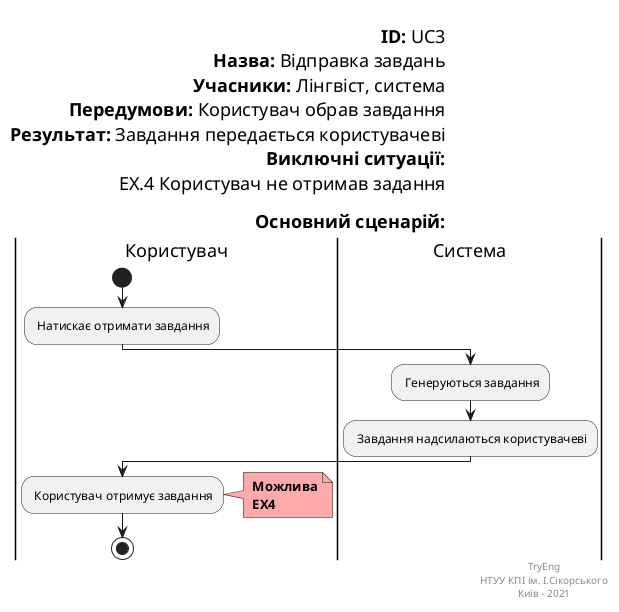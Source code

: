 @startuml
left header

        <font color=000 size=18><b>ID:</b> UC3
        <font color=000 size=18><b>Назва:</b> Відправка завдань
        <font color=000 size=18><b>Учасники:</b> Лінгвіст, система
        <font color=000 size=18><b>Передумови:</b> Користувач обрав завдання
        <font color=000 size=18><b>Результат:</b> Завдання передається користувачеві
        <font color=000 size=18><b>Виключні ситуації:</b>
        <font color=000 size=18> EХ.4 Користувач не отримав задання

        <font color=000 size=18><b>Основний сценарій:</b>
    end header

    |Користувач|
        start
        
        : Натискає отримати завдання;
        
    |Система|
        
        : Генеруються завдання;
        : Завдання надсилаються користувачеві;
    |Користувач|
    
        : Користувач отримує завдання;
         note right #ffaaaa
        <b> Можлива
        <b> EX4
        end note
        
 
        
        stop;
    
right footer
TryEng
НТУУ КПІ ім. І.Сікорського
Київ - 2021
end footer
@enduml

